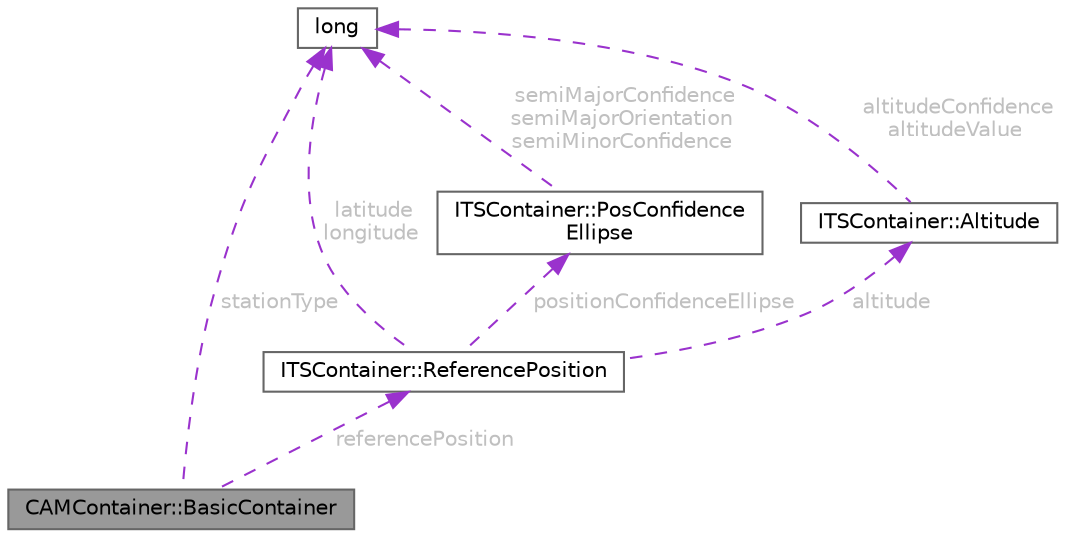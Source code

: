 digraph "CAMContainer::BasicContainer"
{
 // INTERACTIVE_SVG=YES
 // LATEX_PDF_SIZE
  bgcolor="transparent";
  edge [fontname=Helvetica,fontsize=10,labelfontname=Helvetica,labelfontsize=10];
  node [fontname=Helvetica,fontsize=10,shape=box,height=0.2,width=0.4];
  Node1 [id="Node000001",label="CAMContainer::BasicContainer",height=0.2,width=0.4,color="gray40", fillcolor="grey60", style="filled", fontcolor="black",tooltip=" "];
  Node2 -> Node1 [id="edge1_Node000001_Node000002",dir="back",color="darkorchid3",style="dashed",tooltip=" ",label=" stationType",fontcolor="grey" ];
  Node2 [id="Node000002",label="long",height=0.2,width=0.4,color="gray40", fillcolor="white", style="filled",tooltip=" "];
  Node3 -> Node1 [id="edge2_Node000001_Node000003",dir="back",color="darkorchid3",style="dashed",tooltip=" ",label=" referencePosition",fontcolor="grey" ];
  Node3 [id="Node000003",label="ITSContainer::ReferencePosition",height=0.2,width=0.4,color="gray40", fillcolor="white", style="filled",URL="$d9/da9/structITSContainer_1_1ReferencePosition.html",tooltip=" "];
  Node2 -> Node3 [id="edge3_Node000003_Node000002",dir="back",color="darkorchid3",style="dashed",tooltip=" ",label=" latitude\nlongitude",fontcolor="grey" ];
  Node4 -> Node3 [id="edge4_Node000003_Node000004",dir="back",color="darkorchid3",style="dashed",tooltip=" ",label=" positionConfidenceEllipse",fontcolor="grey" ];
  Node4 [id="Node000004",label="ITSContainer::PosConfidence\lEllipse",height=0.2,width=0.4,color="gray40", fillcolor="white", style="filled",URL="$de/d7e/structITSContainer_1_1PosConfidenceEllipse.html",tooltip=" "];
  Node2 -> Node4 [id="edge5_Node000004_Node000002",dir="back",color="darkorchid3",style="dashed",tooltip=" ",label=" semiMajorConfidence\nsemiMajorOrientation\nsemiMinorConfidence",fontcolor="grey" ];
  Node5 -> Node3 [id="edge6_Node000003_Node000005",dir="back",color="darkorchid3",style="dashed",tooltip=" ",label=" altitude",fontcolor="grey" ];
  Node5 [id="Node000005",label="ITSContainer::Altitude",height=0.2,width=0.4,color="gray40", fillcolor="white", style="filled",URL="$d0/db6/structITSContainer_1_1Altitude.html",tooltip=" "];
  Node2 -> Node5 [id="edge7_Node000005_Node000002",dir="back",color="darkorchid3",style="dashed",tooltip=" ",label=" altitudeConfidence\naltitudeValue",fontcolor="grey" ];
}

